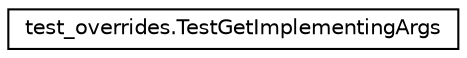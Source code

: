 digraph "Graphical Class Hierarchy"
{
 // LATEX_PDF_SIZE
  edge [fontname="Helvetica",fontsize="10",labelfontname="Helvetica",labelfontsize="10"];
  node [fontname="Helvetica",fontsize="10",shape=record];
  rankdir="LR";
  Node0 [label="test_overrides.TestGetImplementingArgs",height=0.2,width=0.4,color="black", fillcolor="white", style="filled",URL="$classtest__overrides_1_1TestGetImplementingArgs.html",tooltip=" "];
}
